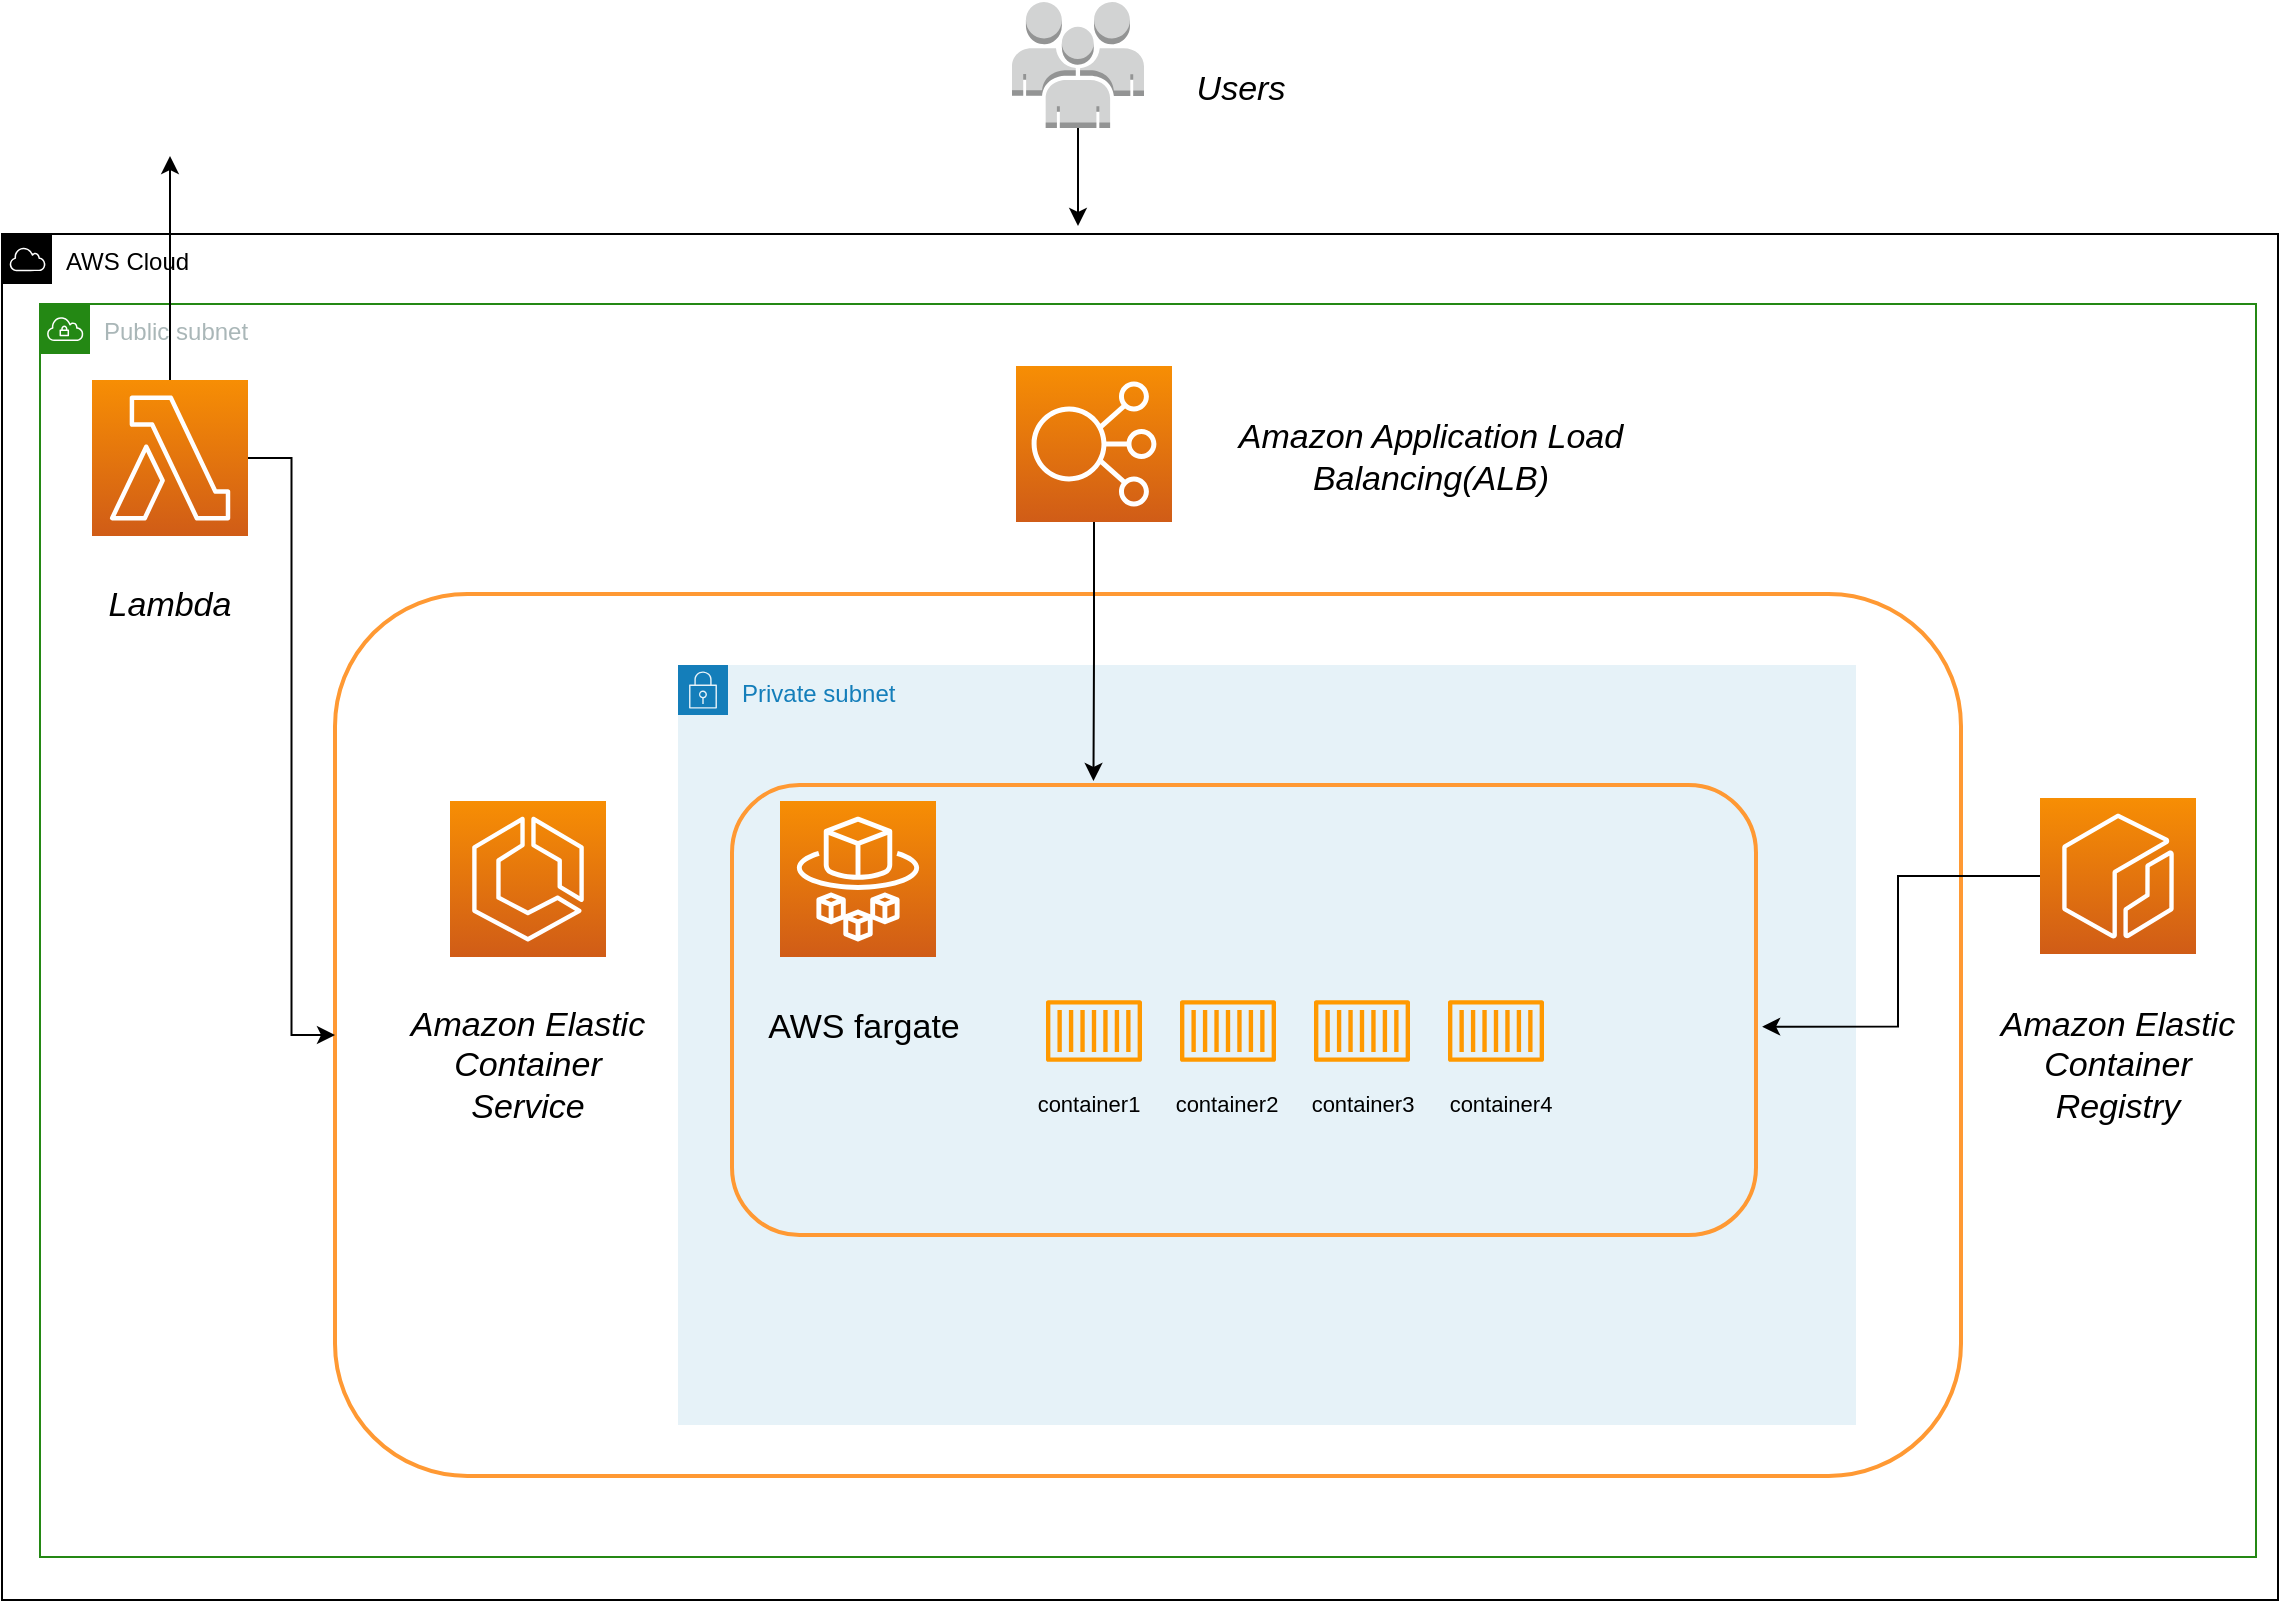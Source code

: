 <mxfile version="15.6.0" type="github">
  <diagram id="9gwOLIg7Y-0dl3VOnaNU" name="Page-1">
    <mxGraphModel dx="1410" dy="870" grid="0" gridSize="10" guides="1" tooltips="1" connect="1" arrows="1" fold="1" page="1" pageScale="1" pageWidth="1169" pageHeight="827" math="0" shadow="0">
      <root>
        <mxCell id="0" />
        <mxCell id="1" parent="0" />
        <mxCell id="Kl3bqShhradjrnFAbKDE-1" value="AWS Cloud" style="sketch=0;outlineConnect=0;html=1;whiteSpace=wrap;fontSize=12;fontStyle=0;shape=mxgraph.aws4.group;grIcon=mxgraph.aws4.group_aws_cloud;verticalAlign=top;align=left;spacingLeft=30;dashed=0;perimeterSpacing=0;fillColor=none;" parent="1" vertex="1">
          <mxGeometry x="24" y="126" width="1138" height="683" as="geometry" />
        </mxCell>
        <mxCell id="Kl3bqShhradjrnFAbKDE-9" value="Public subnet" style="points=[[0,0],[0.25,0],[0.5,0],[0.75,0],[1,0],[1,0.25],[1,0.5],[1,0.75],[1,1],[0.75,1],[0.5,1],[0.25,1],[0,1],[0,0.75],[0,0.5],[0,0.25]];outlineConnect=0;gradientColor=none;html=1;whiteSpace=wrap;fontSize=12;fontStyle=0;shape=mxgraph.aws4.group;grIcon=mxgraph.aws4.group_vpc;strokeColor=#248814;fillColor=none;verticalAlign=top;align=left;spacingLeft=30;fontColor=#AAB7B8;dashed=0;rounded=1;glass=0;" parent="1" vertex="1">
          <mxGeometry x="43" y="161" width="1108" height="626.5" as="geometry" />
        </mxCell>
        <mxCell id="Kl3bqShhradjrnFAbKDE-7" value="" style="whiteSpace=wrap;html=1;gradientColor=none;fillColor=none;strokeColor=#FF9933;perimeterSpacing=0;strokeWidth=2;glass=0;rounded=1;" parent="1" vertex="1">
          <mxGeometry x="190.5" y="306" width="813" height="441" as="geometry" />
        </mxCell>
        <mxCell id="Kl3bqShhradjrnFAbKDE-12" value="Private subnet" style="points=[[0,0],[0.25,0],[0.5,0],[0.75,0],[1,0],[1,0.25],[1,0.5],[1,0.75],[1,1],[0.75,1],[0.5,1],[0.25,1],[0,1],[0,0.75],[0,0.5],[0,0.25]];outlineConnect=0;html=1;whiteSpace=wrap;fontSize=12;fontStyle=0;shape=mxgraph.aws4.group;grIcon=mxgraph.aws4.group_security_group;grStroke=0;strokeColor=#147EBA;fillColor=#E6F2F8;verticalAlign=top;align=left;spacingLeft=30;fontColor=#147EBA;dashed=0;rounded=1;glass=0;labelBackgroundColor=none;" parent="1" vertex="1">
          <mxGeometry x="362" y="341.5" width="589" height="380" as="geometry" />
        </mxCell>
        <mxCell id="Kl3bqShhradjrnFAbKDE-3" value="" style="sketch=0;points=[[0,0,0],[0.25,0,0],[0.5,0,0],[0.75,0,0],[1,0,0],[0,1,0],[0.25,1,0],[0.5,1,0],[0.75,1,0],[1,1,0],[0,0.25,0],[0,0.5,0],[0,0.75,0],[1,0.25,0],[1,0.5,0],[1,0.75,0]];outlineConnect=0;fontColor=#232F3E;gradientColor=#F78E04;gradientDirection=north;fillColor=#D05C17;strokeColor=#ffffff;dashed=0;verticalLabelPosition=bottom;verticalAlign=top;align=center;html=1;fontSize=12;fontStyle=0;aspect=fixed;shape=mxgraph.aws4.resourceIcon;resIcon=mxgraph.aws4.ecs;" parent="1" vertex="1">
          <mxGeometry x="248" y="409.5" width="78" height="78" as="geometry" />
        </mxCell>
        <mxCell id="MSQNOefU8P53V_-vUKbQ-9" style="edgeStyle=orthogonalEdgeStyle;rounded=0;orthogonalLoop=1;jettySize=auto;html=1;entryX=0.353;entryY=-0.009;entryDx=0;entryDy=0;entryPerimeter=0;" edge="1" parent="1" source="Kl3bqShhradjrnFAbKDE-2" target="Kl3bqShhradjrnFAbKDE-8">
          <mxGeometry relative="1" as="geometry" />
        </mxCell>
        <mxCell id="Kl3bqShhradjrnFAbKDE-2" value="" style="sketch=0;points=[[0,0,0],[0.25,0,0],[0.5,0,0],[0.75,0,0],[1,0,0],[0,1,0],[0.25,1,0],[0.5,1,0],[0.75,1,0],[1,1,0],[0,0.25,0],[0,0.5,0],[0,0.75,0],[1,0.25,0],[1,0.5,0],[1,0.75,0]];outlineConnect=0;fontColor=#232F3E;gradientColor=#F78E04;gradientDirection=north;fillColor=#D05C17;strokeColor=#ffffff;dashed=0;verticalLabelPosition=bottom;verticalAlign=top;align=center;html=1;fontSize=12;fontStyle=0;aspect=fixed;shape=mxgraph.aws4.resourceIcon;resIcon=mxgraph.aws4.elastic_load_balancing;" parent="1" vertex="1">
          <mxGeometry x="531" y="192" width="78" height="78" as="geometry" />
        </mxCell>
        <mxCell id="Kl3bqShhradjrnFAbKDE-17" value="" style="group" parent="1" vertex="1" connectable="0">
          <mxGeometry x="546" y="509" width="249" height="31" as="geometry" />
        </mxCell>
        <mxCell id="Kl3bqShhradjrnFAbKDE-13" value="" style="sketch=0;outlineConnect=0;fontColor=#232F3E;gradientColor=none;fillColor=#FF9900;strokeColor=none;dashed=0;verticalLabelPosition=bottom;verticalAlign=top;align=center;html=1;fontSize=12;fontStyle=0;aspect=fixed;pointerEvents=1;shape=mxgraph.aws4.container_1;rounded=1;glass=0;labelBackgroundColor=none;" parent="Kl3bqShhradjrnFAbKDE-17" vertex="1">
          <mxGeometry width="48" height="31" as="geometry" />
        </mxCell>
        <mxCell id="Kl3bqShhradjrnFAbKDE-14" value="" style="sketch=0;outlineConnect=0;fontColor=#232F3E;gradientColor=none;fillColor=#FF9900;strokeColor=none;dashed=0;verticalLabelPosition=bottom;verticalAlign=top;align=center;html=1;fontSize=12;fontStyle=0;aspect=fixed;pointerEvents=1;shape=mxgraph.aws4.container_1;rounded=1;glass=0;labelBackgroundColor=none;" parent="Kl3bqShhradjrnFAbKDE-17" vertex="1">
          <mxGeometry x="67" width="48" height="31" as="geometry" />
        </mxCell>
        <mxCell id="Kl3bqShhradjrnFAbKDE-15" value="" style="sketch=0;outlineConnect=0;fontColor=#232F3E;gradientColor=none;fillColor=#FF9900;strokeColor=none;dashed=0;verticalLabelPosition=bottom;verticalAlign=top;align=center;html=1;fontSize=12;fontStyle=0;aspect=fixed;pointerEvents=1;shape=mxgraph.aws4.container_1;rounded=1;glass=0;labelBackgroundColor=none;" parent="Kl3bqShhradjrnFAbKDE-17" vertex="1">
          <mxGeometry x="134" width="48" height="31" as="geometry" />
        </mxCell>
        <mxCell id="Kl3bqShhradjrnFAbKDE-16" value="" style="sketch=0;outlineConnect=0;fontColor=#232F3E;gradientColor=none;fillColor=#FF9900;strokeColor=none;dashed=0;verticalLabelPosition=bottom;verticalAlign=top;align=center;html=1;fontSize=12;fontStyle=0;aspect=fixed;pointerEvents=1;shape=mxgraph.aws4.container_1;rounded=1;glass=0;labelBackgroundColor=none;" parent="Kl3bqShhradjrnFAbKDE-17" vertex="1">
          <mxGeometry x="201" width="48" height="31" as="geometry" />
        </mxCell>
        <mxCell id="Kl3bqShhradjrnFAbKDE-8" value="" style="whiteSpace=wrap;html=1;gradientColor=none;fillColor=none;strokeColor=#FF9933;perimeterSpacing=0;strokeWidth=2;glass=0;rounded=1;fontSize=14;" parent="1" vertex="1">
          <mxGeometry x="389" y="401.5" width="512" height="225" as="geometry" />
        </mxCell>
        <mxCell id="Kl3bqShhradjrnFAbKDE-21" value="&lt;span style=&quot;font-style: italic; font-size: 17px;&quot; class=&quot;notion-enable-hover&quot;&gt;Amazon Elastic Container Service&lt;/span&gt;" style="whiteSpace=wrap;html=1;rounded=1;glass=0;labelBackgroundColor=none;fontSize=17;fontColor=#000000;strokeColor=none;strokeWidth=1;fillColor=none;gradientColor=none;" parent="1" vertex="1">
          <mxGeometry x="227" y="495.5" width="120" height="92" as="geometry" />
        </mxCell>
        <mxCell id="Kl3bqShhradjrnFAbKDE-22" value="AWS fargate" style="whiteSpace=wrap;html=1;rounded=1;glass=0;labelBackgroundColor=none;fontSize=17;fontColor=#000000;strokeColor=none;strokeWidth=1;fillColor=none;gradientColor=none;" parent="1" vertex="1">
          <mxGeometry x="395" y="502.5" width="120" height="40" as="geometry" />
        </mxCell>
        <mxCell id="Kl3bqShhradjrnFAbKDE-4" value="" style="sketch=0;points=[[0,0,0],[0.25,0,0],[0.5,0,0],[0.75,0,0],[1,0,0],[0,1,0],[0.25,1,0],[0.5,1,0],[0.75,1,0],[1,1,0],[0,0.25,0],[0,0.5,0],[0,0.75,0],[1,0.25,0],[1,0.5,0],[1,0.75,0]];outlineConnect=0;fontColor=#232F3E;gradientColor=#F78E04;gradientDirection=north;fillColor=#D05C17;strokeColor=#ffffff;dashed=0;verticalLabelPosition=bottom;verticalAlign=top;align=center;html=1;fontSize=12;fontStyle=0;aspect=fixed;shape=mxgraph.aws4.resourceIcon;resIcon=mxgraph.aws4.fargate;" parent="1" vertex="1">
          <mxGeometry x="413" y="409.5" width="78" height="78" as="geometry" />
        </mxCell>
        <mxCell id="Kl3bqShhradjrnFAbKDE-43" value="" style="edgeStyle=orthogonalEdgeStyle;rounded=0;orthogonalLoop=1;jettySize=auto;html=1;fontSize=17;fontColor=#000000;" parent="1" source="Kl3bqShhradjrnFAbKDE-42" edge="1">
          <mxGeometry relative="1" as="geometry">
            <mxPoint x="562" y="122" as="targetPoint" />
          </mxGeometry>
        </mxCell>
        <mxCell id="Kl3bqShhradjrnFAbKDE-42" value="" style="outlineConnect=0;dashed=0;verticalLabelPosition=bottom;verticalAlign=top;align=center;html=1;shape=mxgraph.aws3.users;fillColor=#D2D3D3;gradientColor=none;rounded=1;glass=0;labelBackgroundColor=none;fontSize=17;fontColor=#000000;strokeColor=#000000;strokeWidth=1;" parent="1" vertex="1">
          <mxGeometry x="529" y="10" width="66" height="63" as="geometry" />
        </mxCell>
        <mxCell id="Kl3bqShhradjrnFAbKDE-45" value="" style="edgeStyle=orthogonalEdgeStyle;rounded=0;orthogonalLoop=1;jettySize=auto;html=1;fontSize=17;fontColor=#000000;entryX=1.006;entryY=0.537;entryDx=0;entryDy=0;entryPerimeter=0;" parent="1" source="Kl3bqShhradjrnFAbKDE-44" target="Kl3bqShhradjrnFAbKDE-8" edge="1">
          <mxGeometry relative="1" as="geometry" />
        </mxCell>
        <mxCell id="Kl3bqShhradjrnFAbKDE-44" value="" style="sketch=0;points=[[0,0,0],[0.25,0,0],[0.5,0,0],[0.75,0,0],[1,0,0],[0,1,0],[0.25,1,0],[0.5,1,0],[0.75,1,0],[1,1,0],[0,0.25,0],[0,0.5,0],[0,0.75,0],[1,0.25,0],[1,0.5,0],[1,0.75,0]];outlineConnect=0;fontColor=#232F3E;gradientColor=#F78E04;gradientDirection=north;fillColor=#D05C17;strokeColor=#ffffff;dashed=0;verticalLabelPosition=bottom;verticalAlign=top;align=center;html=1;fontSize=12;fontStyle=0;aspect=fixed;shape=mxgraph.aws4.resourceIcon;resIcon=mxgraph.aws4.ecr;rounded=1;glass=0;labelBackgroundColor=none;" parent="1" vertex="1">
          <mxGeometry x="1043" y="408" width="78" height="78" as="geometry" />
        </mxCell>
        <mxCell id="Kl3bqShhradjrnFAbKDE-46" value="&lt;span style=&quot;font-style: italic ; font-size: 17px&quot; class=&quot;notion-enable-hover&quot;&gt;Amazon Elastic Container Registry&lt;/span&gt;" style="whiteSpace=wrap;html=1;rounded=1;glass=0;labelBackgroundColor=none;fontSize=17;fontColor=#000000;strokeColor=none;strokeWidth=1;fillColor=none;gradientColor=none;" parent="1" vertex="1">
          <mxGeometry x="1022" y="495.5" width="120" height="92" as="geometry" />
        </mxCell>
        <mxCell id="Kl3bqShhradjrnFAbKDE-48" value="container1" style="whiteSpace=wrap;html=1;rounded=1;glass=0;labelBackgroundColor=none;fontSize=11;fontColor=#000000;strokeColor=none;strokeWidth=1;fillColor=none;gradientColor=none;" parent="1" vertex="1">
          <mxGeometry x="533" y="547" width="69" height="27" as="geometry" />
        </mxCell>
        <mxCell id="Kl3bqShhradjrnFAbKDE-49" value="container2" style="whiteSpace=wrap;html=1;rounded=1;glass=0;labelBackgroundColor=none;fontSize=11;fontColor=#000000;strokeColor=none;strokeWidth=1;fillColor=none;gradientColor=none;" parent="1" vertex="1">
          <mxGeometry x="602" y="547" width="69" height="27" as="geometry" />
        </mxCell>
        <mxCell id="Kl3bqShhradjrnFAbKDE-52" value="container4" style="whiteSpace=wrap;html=1;rounded=1;glass=0;labelBackgroundColor=none;fontSize=11;fontColor=#000000;strokeColor=none;strokeWidth=1;fillColor=none;gradientColor=none;" parent="1" vertex="1">
          <mxGeometry x="739" y="547" width="69" height="27" as="geometry" />
        </mxCell>
        <mxCell id="Kl3bqShhradjrnFAbKDE-53" value="container3" style="whiteSpace=wrap;html=1;rounded=1;glass=0;labelBackgroundColor=none;fontSize=11;fontColor=#000000;strokeColor=none;strokeWidth=1;fillColor=none;gradientColor=none;" parent="1" vertex="1">
          <mxGeometry x="670" y="547" width="69" height="27" as="geometry" />
        </mxCell>
        <mxCell id="Kl3bqShhradjrnFAbKDE-54" value="&lt;i&gt;Amazon Application Load Balancing(ALB)&lt;/i&gt;" style="whiteSpace=wrap;html=1;rounded=1;glass=0;labelBackgroundColor=none;fontSize=17;fontColor=#000000;strokeColor=none;strokeWidth=1;fillColor=none;gradientColor=none;" parent="1" vertex="1">
          <mxGeometry x="628" y="192" width="221" height="92" as="geometry" />
        </mxCell>
        <mxCell id="Kl3bqShhradjrnFAbKDE-55" value="&lt;i&gt;Users&lt;/i&gt;" style="whiteSpace=wrap;html=1;rounded=1;glass=0;labelBackgroundColor=none;fontSize=17;fontColor=#000000;strokeColor=none;strokeWidth=1;fillColor=none;gradientColor=none;" parent="1" vertex="1">
          <mxGeometry x="607" y="20" width="73" height="68" as="geometry" />
        </mxCell>
        <mxCell id="MSQNOefU8P53V_-vUKbQ-4" style="edgeStyle=orthogonalEdgeStyle;rounded=0;orthogonalLoop=1;jettySize=auto;html=1;entryX=0;entryY=0.5;entryDx=0;entryDy=0;" edge="1" parent="1" source="MSQNOefU8P53V_-vUKbQ-2" target="Kl3bqShhradjrnFAbKDE-7">
          <mxGeometry relative="1" as="geometry" />
        </mxCell>
        <mxCell id="MSQNOefU8P53V_-vUKbQ-6" style="edgeStyle=orthogonalEdgeStyle;rounded=0;orthogonalLoop=1;jettySize=auto;html=1;entryX=0.5;entryY=1;entryDx=0;entryDy=0;" edge="1" parent="1" source="MSQNOefU8P53V_-vUKbQ-2" target="MSQNOefU8P53V_-vUKbQ-5">
          <mxGeometry relative="1" as="geometry" />
        </mxCell>
        <mxCell id="MSQNOefU8P53V_-vUKbQ-2" value="" style="sketch=0;points=[[0,0,0],[0.25,0,0],[0.5,0,0],[0.75,0,0],[1,0,0],[0,1,0],[0.25,1,0],[0.5,1,0],[0.75,1,0],[1,1,0],[0,0.25,0],[0,0.5,0],[0,0.75,0],[1,0.25,0],[1,0.5,0],[1,0.75,0]];outlineConnect=0;fontColor=#232F3E;gradientColor=#F78E04;gradientDirection=north;fillColor=#D05C17;strokeColor=#ffffff;dashed=0;verticalLabelPosition=bottom;verticalAlign=top;align=center;html=1;fontSize=12;fontStyle=0;aspect=fixed;shape=mxgraph.aws4.resourceIcon;resIcon=mxgraph.aws4.lambda;" vertex="1" parent="1">
          <mxGeometry x="69" y="199" width="78" height="78" as="geometry" />
        </mxCell>
        <mxCell id="MSQNOefU8P53V_-vUKbQ-3" value="&lt;i&gt;Lambda&lt;/i&gt;" style="whiteSpace=wrap;html=1;rounded=1;glass=0;labelBackgroundColor=none;fontSize=17;fontColor=#000000;strokeColor=none;strokeWidth=1;fillColor=none;gradientColor=none;" vertex="1" parent="1">
          <mxGeometry x="48" y="284" width="120" height="56.5" as="geometry" />
        </mxCell>
        <mxCell id="MSQNOefU8P53V_-vUKbQ-5" value="" style="shape=image;html=1;verticalAlign=top;verticalLabelPosition=bottom;labelBackgroundColor=#ffffff;imageAspect=0;aspect=fixed;image=https://cdn4.iconfinder.com/data/icons/social-media-icons-the-circle-set/48/twitter_circle-128.png" vertex="1" parent="1">
          <mxGeometry x="75" y="21" width="66" height="66" as="geometry" />
        </mxCell>
      </root>
    </mxGraphModel>
  </diagram>
</mxfile>
